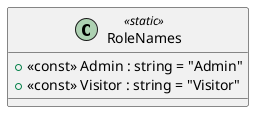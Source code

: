 @startuml
class RoleNames <<static>> {
    + <<const>> Admin : string = "Admin"
    + <<const>> Visitor : string = "Visitor"
}
@enduml
